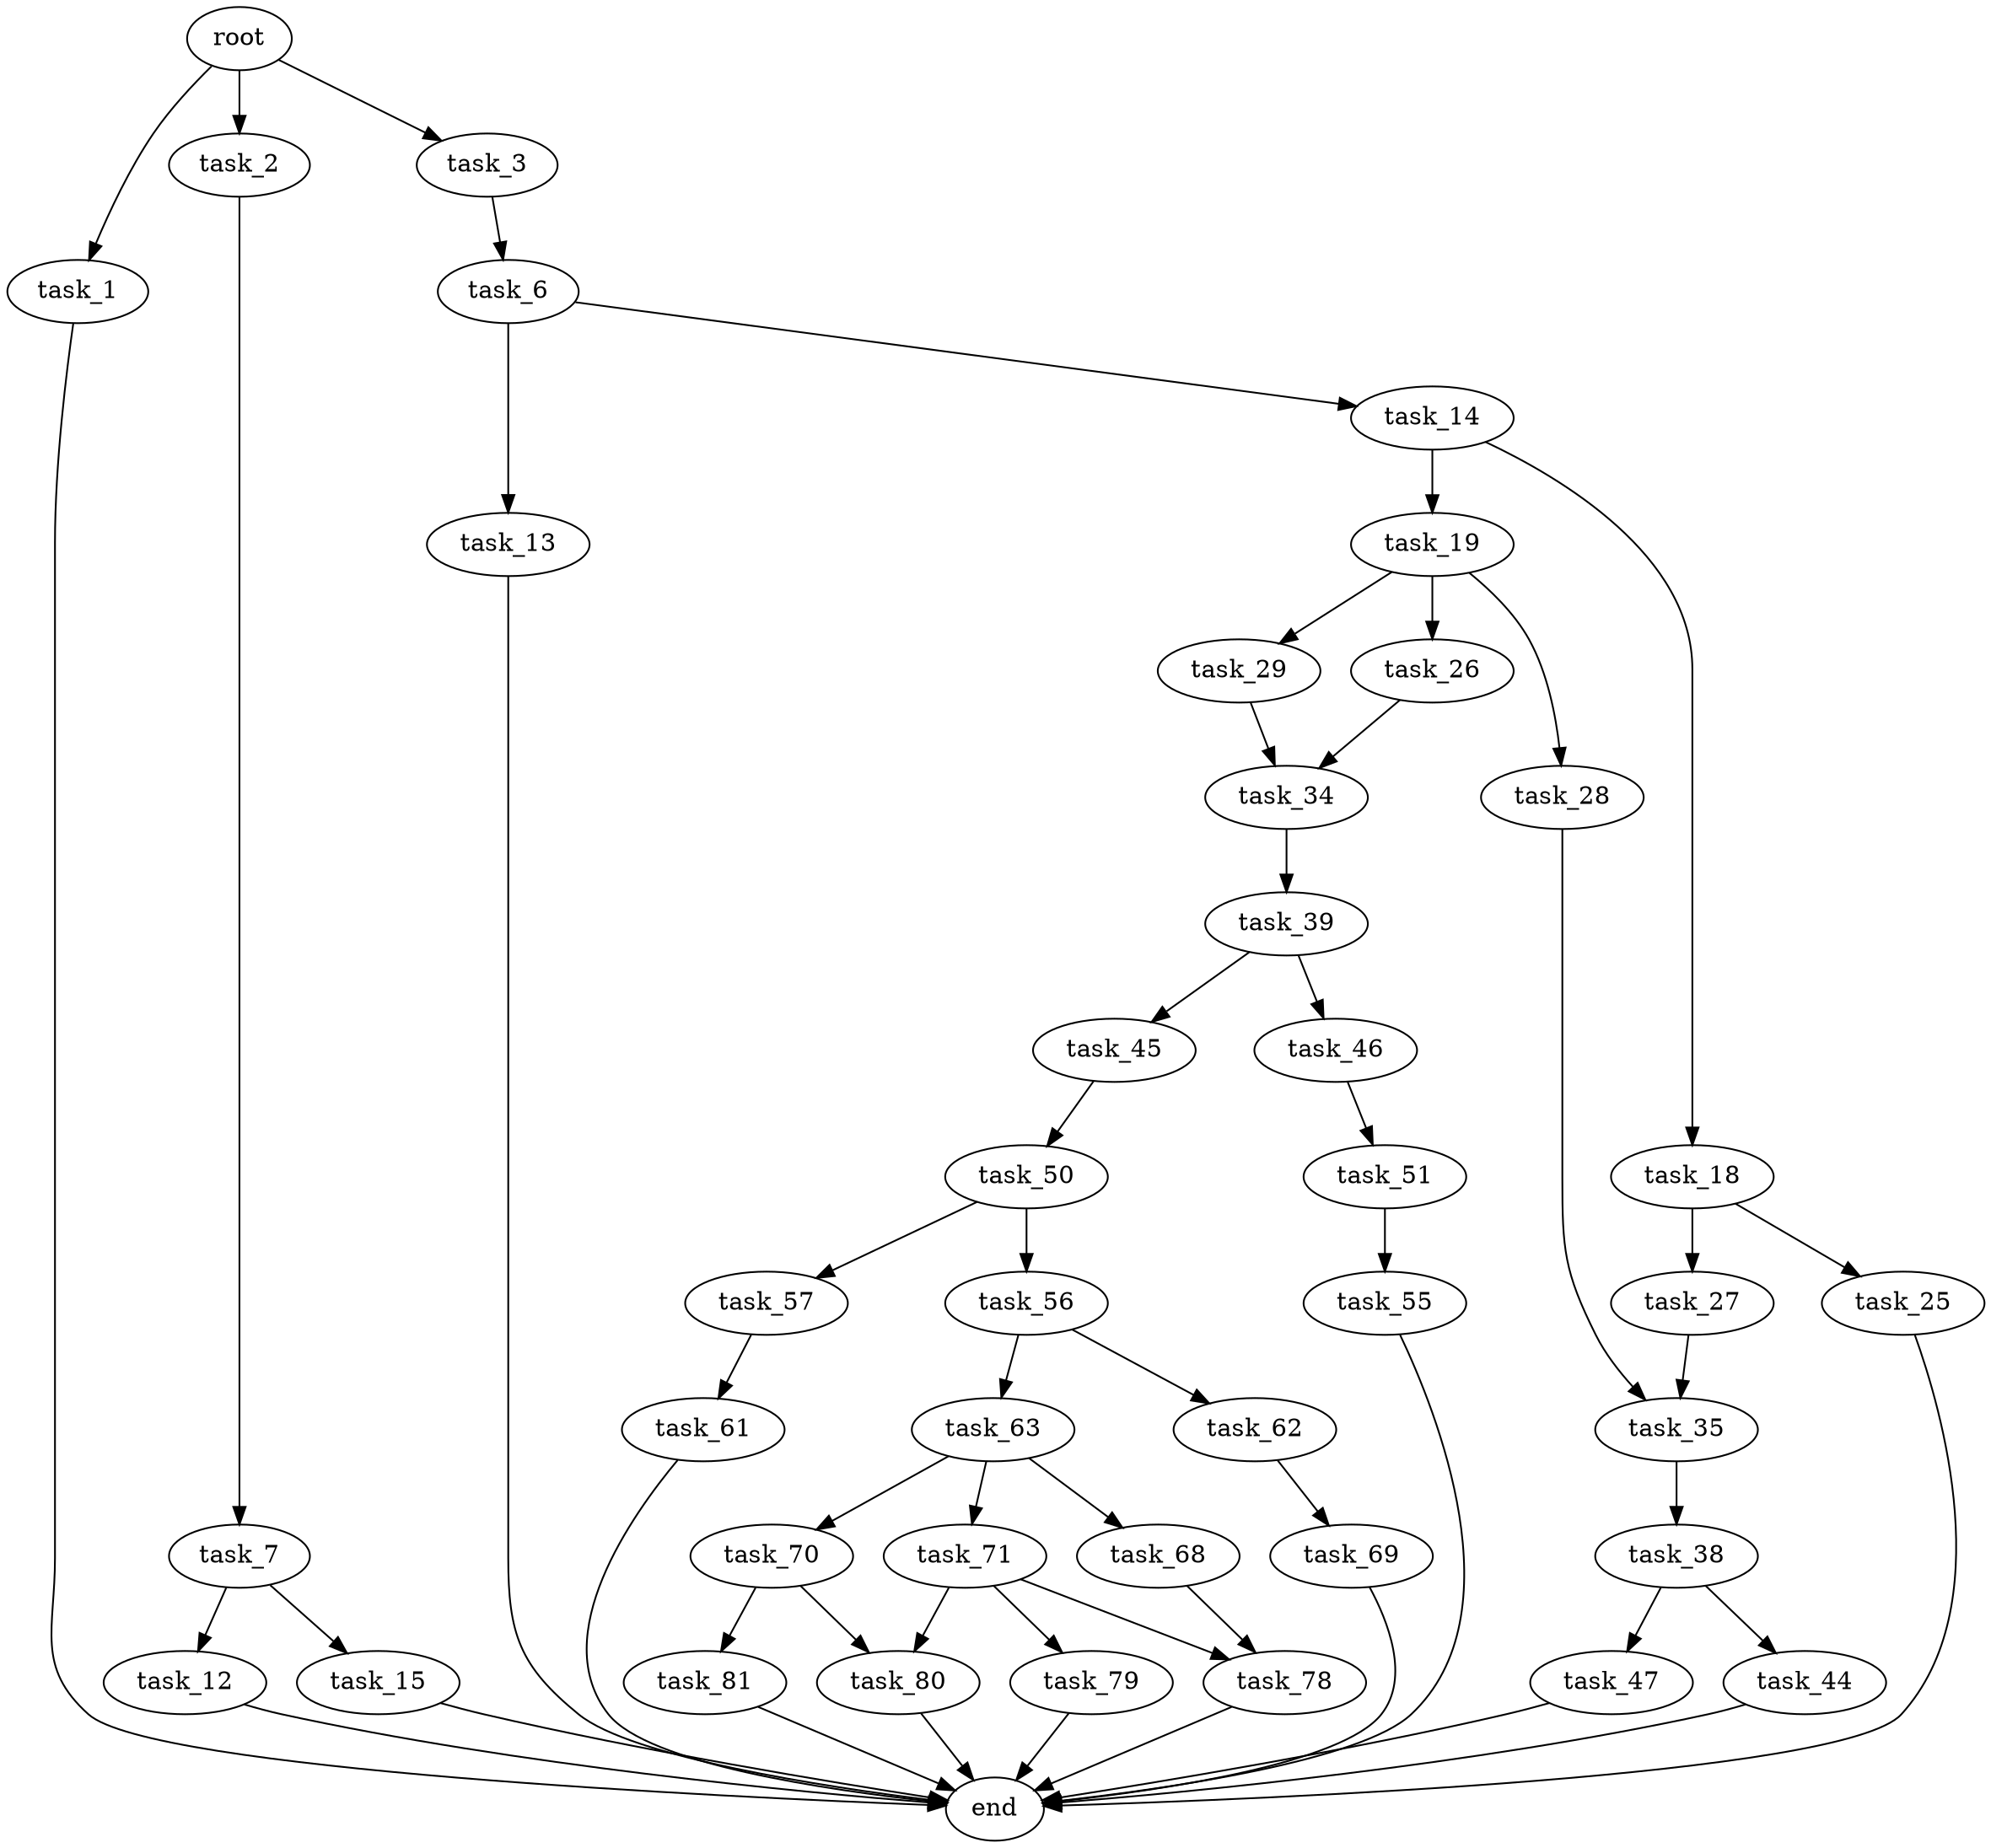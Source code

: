 digraph G {
  root [size="0.000000"];
  task_1 [size="8589934592.000000"];
  task_2 [size="215344605754.000000"];
  task_3 [size="484345570208.000000"];
  end [size="0.000000"];
  task_7 [size="1073741824000.000000"];
  task_6 [size="955719120770.000000"];
  task_13 [size="8589934592.000000"];
  task_14 [size="316709901811.000000"];
  task_12 [size="8589934592.000000"];
  task_15 [size="368293445632.000000"];
  task_18 [size="2342905920.000000"];
  task_19 [size="12642147089.000000"];
  task_25 [size="7365570850.000000"];
  task_27 [size="160456733306.000000"];
  task_26 [size="24356322447.000000"];
  task_28 [size="318920577806.000000"];
  task_29 [size="61293459893.000000"];
  task_34 [size="1073741824000.000000"];
  task_35 [size="471656043822.000000"];
  task_39 [size="278518873161.000000"];
  task_38 [size="177267611449.000000"];
  task_44 [size="461938997131.000000"];
  task_47 [size="207348818949.000000"];
  task_45 [size="735174234080.000000"];
  task_46 [size="134217728000.000000"];
  task_50 [size="31874363276.000000"];
  task_51 [size="4025784411.000000"];
  task_56 [size="1073741824000.000000"];
  task_57 [size="368293445632.000000"];
  task_55 [size="182923507718.000000"];
  task_62 [size="234976745180.000000"];
  task_63 [size="48312163739.000000"];
  task_61 [size="152560233276.000000"];
  task_69 [size="10292360008.000000"];
  task_68 [size="31978874721.000000"];
  task_70 [size="782757789696.000000"];
  task_71 [size="10175647872.000000"];
  task_78 [size="368293445632.000000"];
  task_80 [size="8589934592.000000"];
  task_81 [size="8589934592.000000"];
  task_79 [size="32318655278.000000"];

  root -> task_1 [size="1.000000"];
  root -> task_2 [size="1.000000"];
  root -> task_3 [size="1.000000"];
  task_1 -> end [size="1.000000"];
  task_2 -> task_7 [size="679477248.000000"];
  task_3 -> task_6 [size="301989888.000000"];
  task_7 -> task_12 [size="838860800.000000"];
  task_7 -> task_15 [size="838860800.000000"];
  task_6 -> task_13 [size="838860800.000000"];
  task_6 -> task_14 [size="838860800.000000"];
  task_13 -> end [size="1.000000"];
  task_14 -> task_18 [size="301989888.000000"];
  task_14 -> task_19 [size="301989888.000000"];
  task_12 -> end [size="1.000000"];
  task_15 -> end [size="1.000000"];
  task_18 -> task_25 [size="75497472.000000"];
  task_18 -> task_27 [size="75497472.000000"];
  task_19 -> task_26 [size="301989888.000000"];
  task_19 -> task_28 [size="301989888.000000"];
  task_19 -> task_29 [size="301989888.000000"];
  task_25 -> end [size="1.000000"];
  task_27 -> task_35 [size="301989888.000000"];
  task_26 -> task_34 [size="838860800.000000"];
  task_28 -> task_35 [size="209715200.000000"];
  task_29 -> task_34 [size="301989888.000000"];
  task_34 -> task_39 [size="838860800.000000"];
  task_35 -> task_38 [size="301989888.000000"];
  task_39 -> task_45 [size="411041792.000000"];
  task_39 -> task_46 [size="411041792.000000"];
  task_38 -> task_44 [size="209715200.000000"];
  task_38 -> task_47 [size="209715200.000000"];
  task_44 -> end [size="1.000000"];
  task_47 -> end [size="1.000000"];
  task_45 -> task_50 [size="536870912.000000"];
  task_46 -> task_51 [size="209715200.000000"];
  task_50 -> task_56 [size="33554432.000000"];
  task_50 -> task_57 [size="33554432.000000"];
  task_51 -> task_55 [size="411041792.000000"];
  task_56 -> task_62 [size="838860800.000000"];
  task_56 -> task_63 [size="838860800.000000"];
  task_57 -> task_61 [size="411041792.000000"];
  task_55 -> end [size="1.000000"];
  task_62 -> task_69 [size="301989888.000000"];
  task_63 -> task_68 [size="75497472.000000"];
  task_63 -> task_70 [size="75497472.000000"];
  task_63 -> task_71 [size="75497472.000000"];
  task_61 -> end [size="1.000000"];
  task_69 -> end [size="1.000000"];
  task_68 -> task_78 [size="75497472.000000"];
  task_70 -> task_80 [size="679477248.000000"];
  task_70 -> task_81 [size="679477248.000000"];
  task_71 -> task_78 [size="33554432.000000"];
  task_71 -> task_79 [size="33554432.000000"];
  task_71 -> task_80 [size="33554432.000000"];
  task_78 -> end [size="1.000000"];
  task_80 -> end [size="1.000000"];
  task_81 -> end [size="1.000000"];
  task_79 -> end [size="1.000000"];
}

